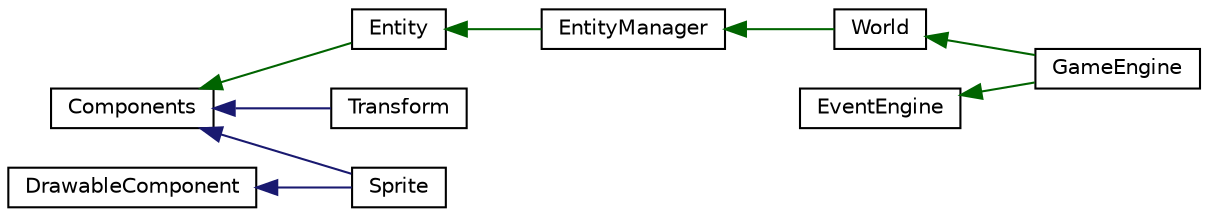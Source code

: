 digraph "Graphical Class Hierarchy"
{
 // LATEX_PDF_SIZE
  edge [fontname="Helvetica",fontsize="10",labelfontname="Helvetica",labelfontsize="10"];
  node [fontname="Helvetica",fontsize="10",shape=record];
  rankdir="LR";
  Node0 [label="Components",height=0.2,width=0.4,color="black", fillcolor="white", style="filled",URL="$db/d46/classComponents.html",tooltip=" "];
  Node0 -> Node1 [dir="back",color="darkgreen",fontsize="10",style="solid",fontname="Helvetica"];
  Node1 [label="Entity",height=0.2,width=0.4,color="black", fillcolor="white", style="filled",URL="$da/d61/classEntity.html",tooltip="Entity class: Entity is a class that represents an entity in the game."];
  Node1 -> Node2 [dir="back",color="darkgreen",fontsize="10",style="solid",fontname="Helvetica"];
  Node2 [label="EntityManager",height=0.2,width=0.4,color="black", fillcolor="white", style="filled",URL="$dd/d5f/classEntityManager.html",tooltip=" "];
  Node2 -> Node3 [dir="back",color="darkgreen",fontsize="10",style="solid",fontname="Helvetica"];
  Node3 [label="World",height=0.2,width=0.4,color="black", fillcolor="white", style="filled",URL="$d6/d39/classWorld.html",tooltip="World class: World is a class that represents the world of the game."];
  Node3 -> Node4 [dir="back",color="darkgreen",fontsize="10",style="solid",fontname="Helvetica"];
  Node4 [label="GameEngine",height=0.2,width=0.4,color="black", fillcolor="white", style="filled",URL="$df/d8d/classGameEngine.html",tooltip=" "];
  Node0 -> Node5 [dir="back",color="midnightblue",fontsize="10",style="solid",fontname="Helvetica"];
  Node5 [label="Sprite",height=0.2,width=0.4,color="black", fillcolor="white", style="filled",URL="$d1/d6d/classSprite.html",tooltip="Sprite class: Sprite is a class that represents the rendering properties of a Component."];
  Node0 -> Node6 [dir="back",color="midnightblue",fontsize="10",style="solid",fontname="Helvetica"];
  Node6 [label="Transform",height=0.2,width=0.4,color="black", fillcolor="white", style="filled",URL="$db/daf/classTransform.html",tooltip="Transform class: Transform is a class that represents the transform of a Component."];
  Node10 [label="DrawableComponent",height=0.2,width=0.4,color="black", fillcolor="white", style="filled",URL="$d2/db3/classDrawableComponent.html",tooltip=" "];
  Node10 -> Node5 [dir="back",color="midnightblue",fontsize="10",style="solid",fontname="Helvetica"];
  Node11 [label="EventEngine",height=0.2,width=0.4,color="black", fillcolor="white", style="filled",URL="$d4/d2e/classEventEngine.html",tooltip="EventEngine class: EventEngine is a class that represents the event engine of the game."];
  Node11 -> Node4 [dir="back",color="darkgreen",fontsize="10",style="solid",fontname="Helvetica"];
}
